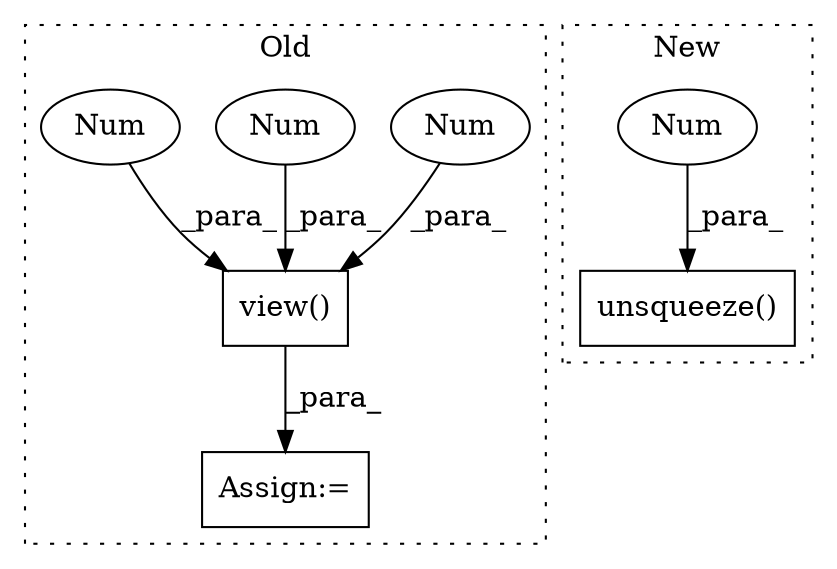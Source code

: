 digraph G {
subgraph cluster0 {
1 [label="view()" a="75" s="4535,4550" l="7,1" shape="box"];
3 [label="Num" a="76" s="4546" l="1" shape="ellipse"];
5 [label="Assign:=" a="68" s="4532" l="3" shape="box"];
6 [label="Num" a="76" s="4542" l="2" shape="ellipse"];
7 [label="Num" a="76" s="4549" l="1" shape="ellipse"];
label = "Old";
style="dotted";
}
subgraph cluster1 {
2 [label="unsqueeze()" a="75" s="4975,4989" l="12,1" shape="box"];
4 [label="Num" a="76" s="4987" l="2" shape="ellipse"];
label = "New";
style="dotted";
}
1 -> 5 [label="_para_"];
3 -> 1 [label="_para_"];
4 -> 2 [label="_para_"];
6 -> 1 [label="_para_"];
7 -> 1 [label="_para_"];
}